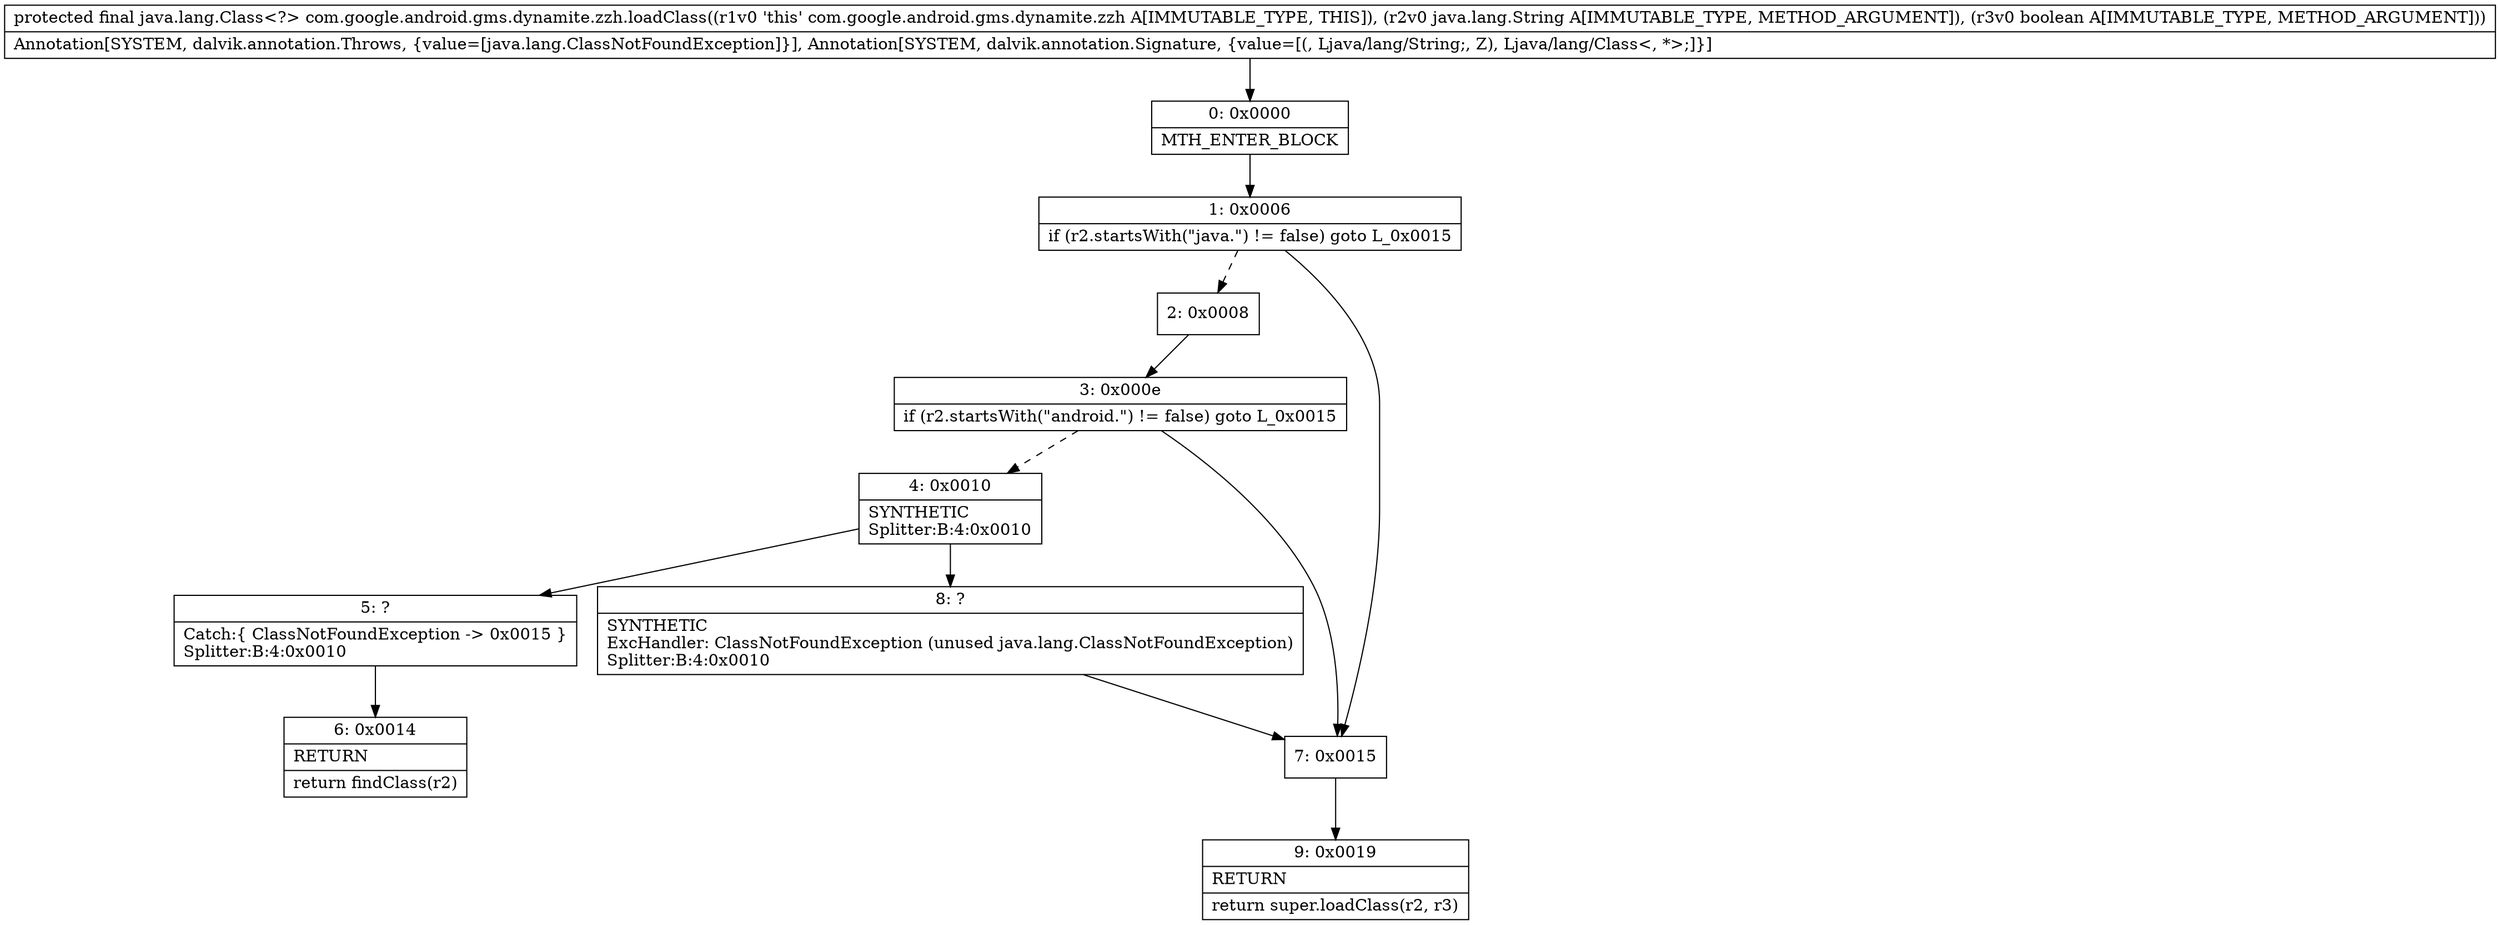 digraph "CFG forcom.google.android.gms.dynamite.zzh.loadClass(Ljava\/lang\/String;Z)Ljava\/lang\/Class;" {
Node_0 [shape=record,label="{0\:\ 0x0000|MTH_ENTER_BLOCK\l}"];
Node_1 [shape=record,label="{1\:\ 0x0006|if (r2.startsWith(\"java.\") != false) goto L_0x0015\l}"];
Node_2 [shape=record,label="{2\:\ 0x0008}"];
Node_3 [shape=record,label="{3\:\ 0x000e|if (r2.startsWith(\"android.\") != false) goto L_0x0015\l}"];
Node_4 [shape=record,label="{4\:\ 0x0010|SYNTHETIC\lSplitter:B:4:0x0010\l}"];
Node_5 [shape=record,label="{5\:\ ?|Catch:\{ ClassNotFoundException \-\> 0x0015 \}\lSplitter:B:4:0x0010\l}"];
Node_6 [shape=record,label="{6\:\ 0x0014|RETURN\l|return findClass(r2)\l}"];
Node_7 [shape=record,label="{7\:\ 0x0015}"];
Node_8 [shape=record,label="{8\:\ ?|SYNTHETIC\lExcHandler: ClassNotFoundException (unused java.lang.ClassNotFoundException)\lSplitter:B:4:0x0010\l}"];
Node_9 [shape=record,label="{9\:\ 0x0019|RETURN\l|return super.loadClass(r2, r3)\l}"];
MethodNode[shape=record,label="{protected final java.lang.Class\<?\> com.google.android.gms.dynamite.zzh.loadClass((r1v0 'this' com.google.android.gms.dynamite.zzh A[IMMUTABLE_TYPE, THIS]), (r2v0 java.lang.String A[IMMUTABLE_TYPE, METHOD_ARGUMENT]), (r3v0 boolean A[IMMUTABLE_TYPE, METHOD_ARGUMENT]))  | Annotation[SYSTEM, dalvik.annotation.Throws, \{value=[java.lang.ClassNotFoundException]\}], Annotation[SYSTEM, dalvik.annotation.Signature, \{value=[(, Ljava\/lang\/String;, Z), Ljava\/lang\/Class\<, *\>;]\}]\l}"];
MethodNode -> Node_0;
Node_0 -> Node_1;
Node_1 -> Node_2[style=dashed];
Node_1 -> Node_7;
Node_2 -> Node_3;
Node_3 -> Node_4[style=dashed];
Node_3 -> Node_7;
Node_4 -> Node_5;
Node_4 -> Node_8;
Node_5 -> Node_6;
Node_7 -> Node_9;
Node_8 -> Node_7;
}

